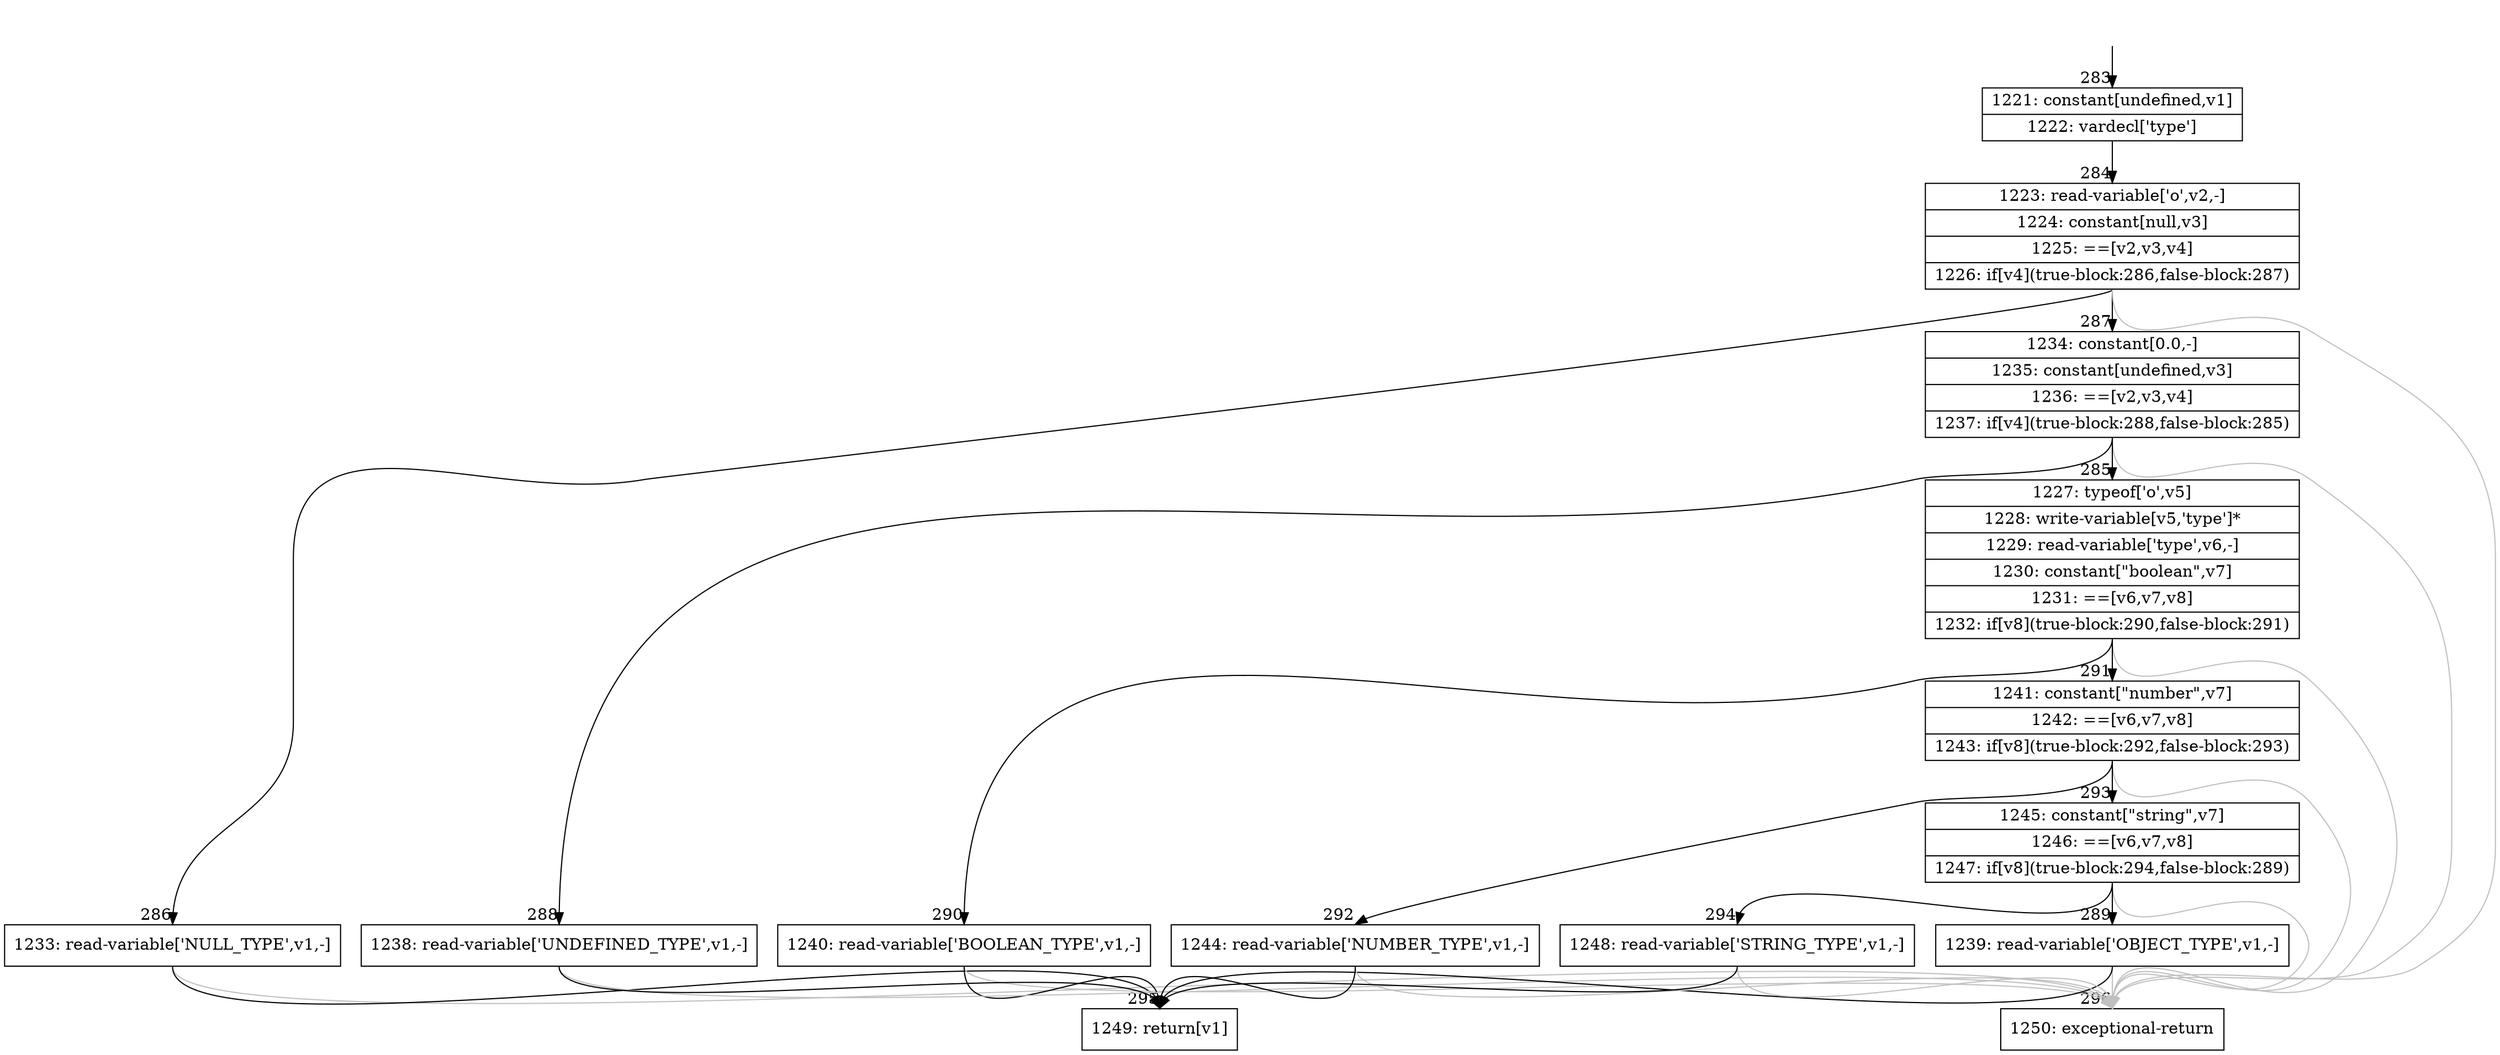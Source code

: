 digraph {
rankdir="TD"
BB_entry20[shape=none,label=""];
BB_entry20 -> BB283 [tailport=s, headport=n, headlabel="    283"]
BB283 [shape=record label="{1221: constant[undefined,v1]|1222: vardecl['type']}" ] 
BB283 -> BB284 [tailport=s, headport=n, headlabel="      284"]
BB284 [shape=record label="{1223: read-variable['o',v2,-]|1224: constant[null,v3]|1225: ==[v2,v3,v4]|1226: if[v4](true-block:286,false-block:287)}" ] 
BB284 -> BB286 [tailport=s, headport=n, headlabel="      286"]
BB284 -> BB287 [tailport=s, headport=n, headlabel="      287"]
BB284 -> BB296 [tailport=s, headport=n, color=gray, headlabel="      296"]
BB285 [shape=record label="{1227: typeof['o',v5]|1228: write-variable[v5,'type']*|1229: read-variable['type',v6,-]|1230: constant[\"boolean\",v7]|1231: ==[v6,v7,v8]|1232: if[v8](true-block:290,false-block:291)}" ] 
BB285 -> BB290 [tailport=s, headport=n, headlabel="      290"]
BB285 -> BB291 [tailport=s, headport=n, headlabel="      291"]
BB285 -> BB296 [tailport=s, headport=n, color=gray]
BB286 [shape=record label="{1233: read-variable['NULL_TYPE',v1,-]}" ] 
BB286 -> BB295 [tailport=s, headport=n, headlabel="      295"]
BB286 -> BB296 [tailport=s, headport=n, color=gray]
BB287 [shape=record label="{1234: constant[0.0,-]|1235: constant[undefined,v3]|1236: ==[v2,v3,v4]|1237: if[v4](true-block:288,false-block:285)}" ] 
BB287 -> BB288 [tailport=s, headport=n, headlabel="      288"]
BB287 -> BB285 [tailport=s, headport=n, headlabel="      285"]
BB287 -> BB296 [tailport=s, headport=n, color=gray]
BB288 [shape=record label="{1238: read-variable['UNDEFINED_TYPE',v1,-]}" ] 
BB288 -> BB295 [tailport=s, headport=n]
BB288 -> BB296 [tailport=s, headport=n, color=gray]
BB289 [shape=record label="{1239: read-variable['OBJECT_TYPE',v1,-]}" ] 
BB289 -> BB295 [tailport=s, headport=n]
BB289 -> BB296 [tailport=s, headport=n, color=gray]
BB290 [shape=record label="{1240: read-variable['BOOLEAN_TYPE',v1,-]}" ] 
BB290 -> BB295 [tailport=s, headport=n]
BB290 -> BB296 [tailport=s, headport=n, color=gray]
BB291 [shape=record label="{1241: constant[\"number\",v7]|1242: ==[v6,v7,v8]|1243: if[v8](true-block:292,false-block:293)}" ] 
BB291 -> BB292 [tailport=s, headport=n, headlabel="      292"]
BB291 -> BB293 [tailport=s, headport=n, headlabel="      293"]
BB291 -> BB296 [tailport=s, headport=n, color=gray]
BB292 [shape=record label="{1244: read-variable['NUMBER_TYPE',v1,-]}" ] 
BB292 -> BB295 [tailport=s, headport=n]
BB292 -> BB296 [tailport=s, headport=n, color=gray]
BB293 [shape=record label="{1245: constant[\"string\",v7]|1246: ==[v6,v7,v8]|1247: if[v8](true-block:294,false-block:289)}" ] 
BB293 -> BB294 [tailport=s, headport=n, headlabel="      294"]
BB293 -> BB289 [tailport=s, headport=n, headlabel="      289"]
BB293 -> BB296 [tailport=s, headport=n, color=gray]
BB294 [shape=record label="{1248: read-variable['STRING_TYPE',v1,-]}" ] 
BB294 -> BB295 [tailport=s, headport=n]
BB294 -> BB296 [tailport=s, headport=n, color=gray]
BB295 [shape=record label="{1249: return[v1]}" ] 
BB296 [shape=record label="{1250: exceptional-return}" ] 
//#$~ 188
}

